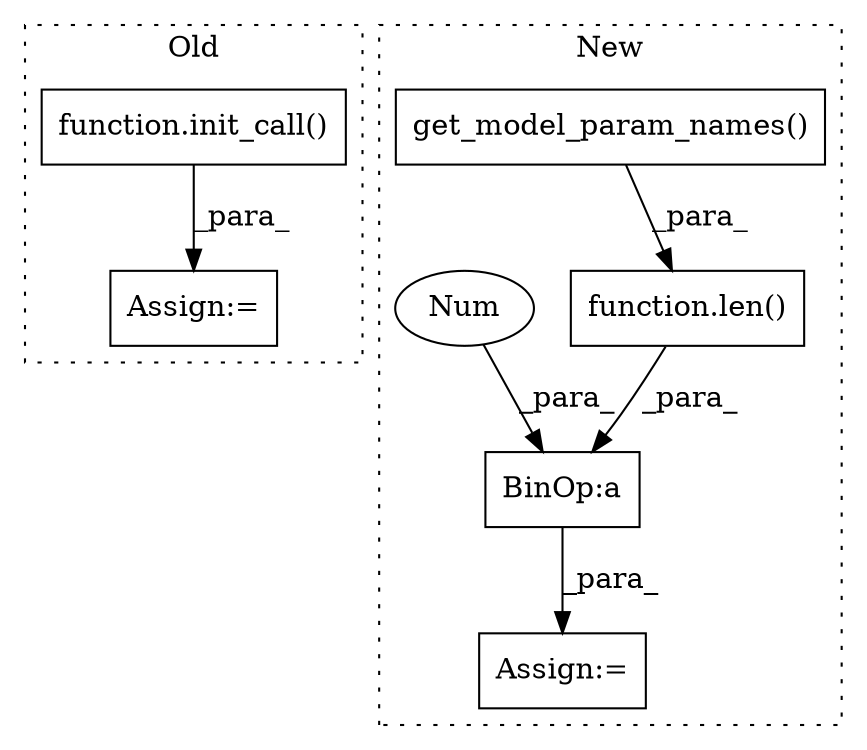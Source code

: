 digraph G {
subgraph cluster0 {
1 [label="function.init_call()" a="75" s="2445" l="11" shape="box"];
4 [label="Assign:=" a="68" s="2442" l="3" shape="box"];
label = "Old";
style="dotted";
}
subgraph cluster1 {
2 [label="get_model_param_names()" a="75" s="2459" l="34" shape="box"];
3 [label="BinOp:a" a="82" s="2494" l="3" shape="box"];
5 [label="function.len()" a="75" s="2455,2493" l="4,1" shape="box"];
6 [label="Num" a="76" s="2497" l="1" shape="ellipse"];
7 [label="Assign:=" a="68" s="2452" l="3" shape="box"];
label = "New";
style="dotted";
}
1 -> 4 [label="_para_"];
2 -> 5 [label="_para_"];
3 -> 7 [label="_para_"];
5 -> 3 [label="_para_"];
6 -> 3 [label="_para_"];
}